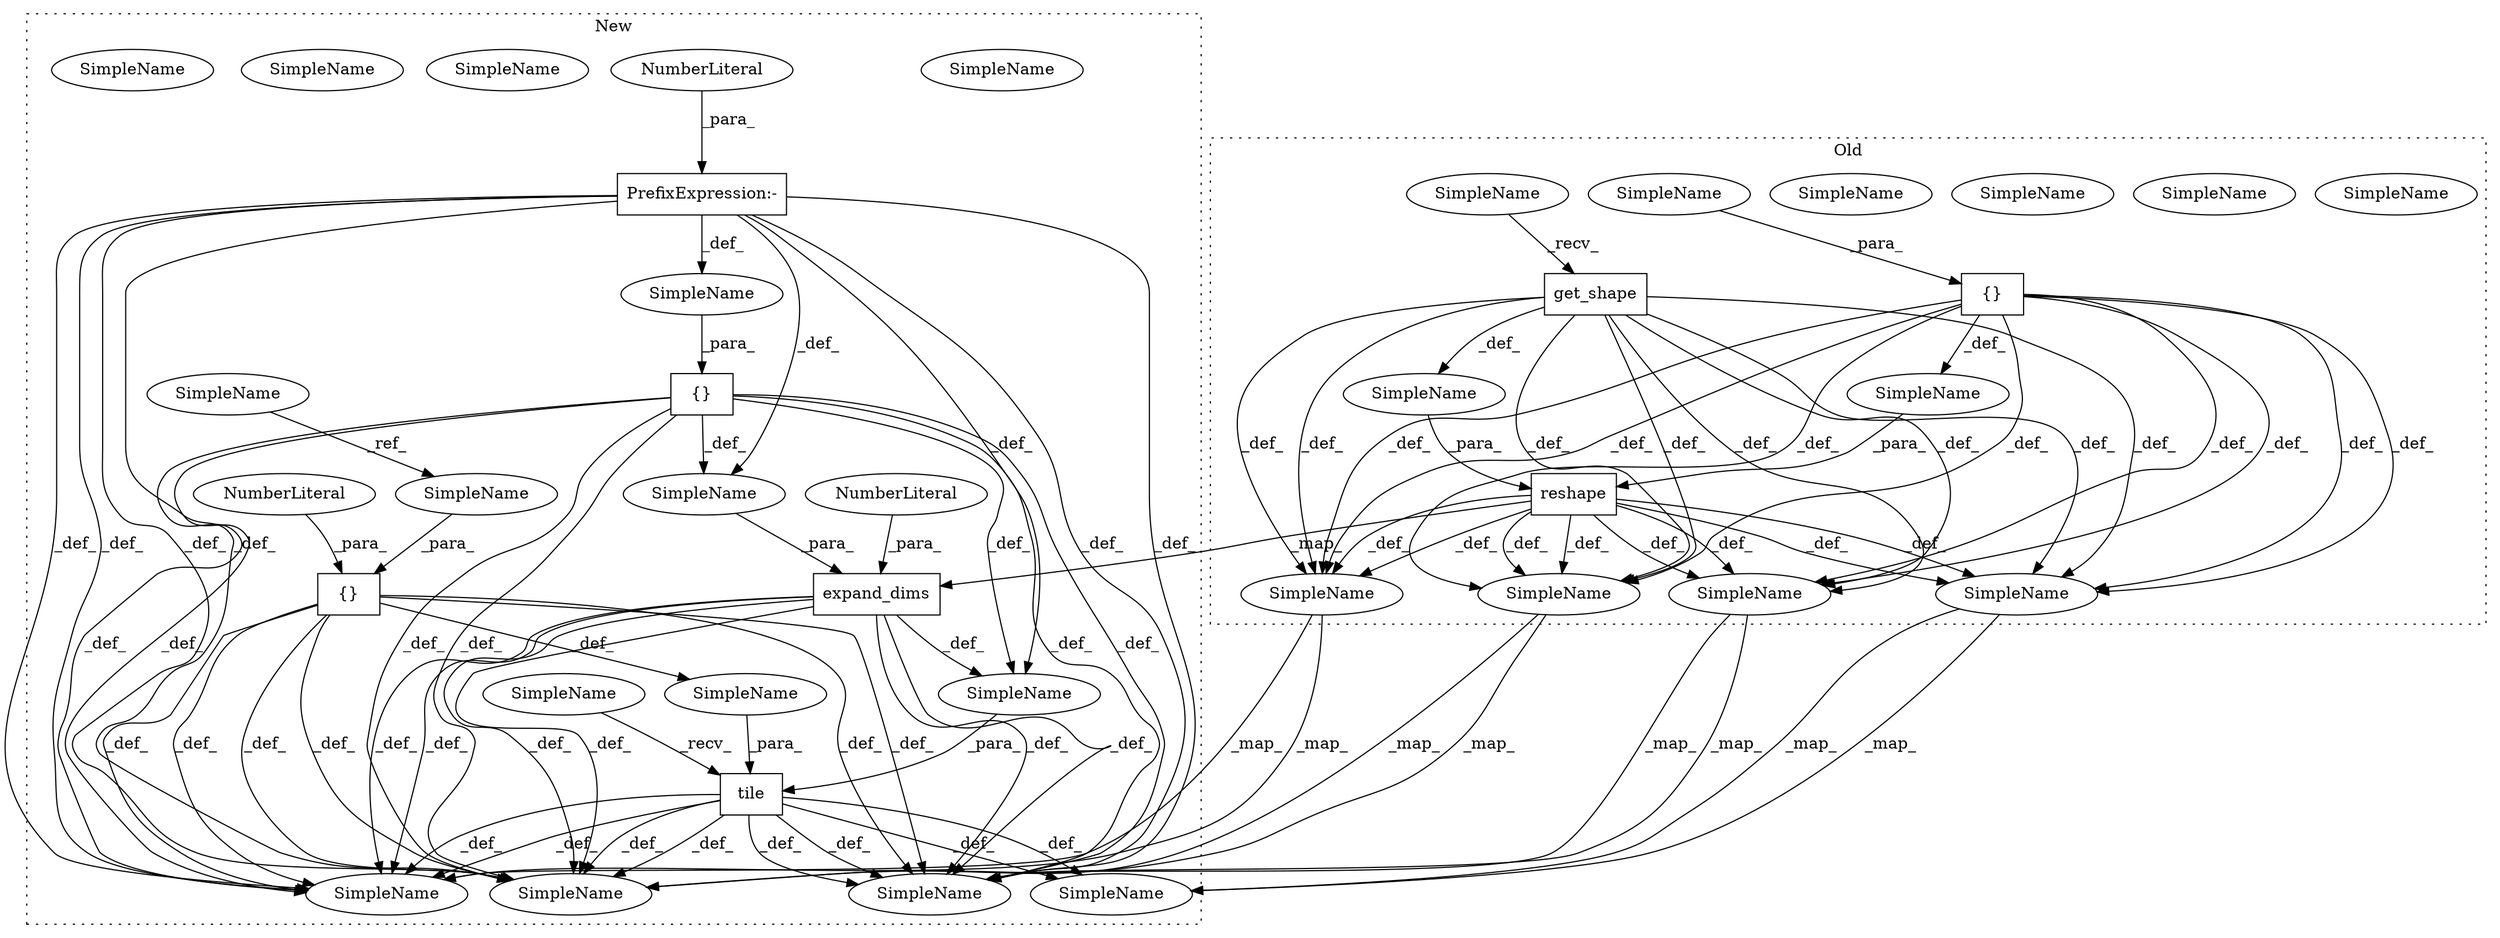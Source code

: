digraph G {
subgraph cluster0 {
1 [label="reshape" a="32" s="5327,5406" l="8,1" shape="box"];
4 [label="SimpleName" a="42" s="5503" l="9" shape="ellipse"];
7 [label="SimpleName" a="42" s="5503" l="9" shape="ellipse"];
10 [label="{}" a="4" s="5371,5381" l="1,1" shape="box"];
19 [label="SimpleName" a="42" s="" l="" shape="ellipse"];
20 [label="SimpleName" a="42" s="" l="" shape="ellipse"];
22 [label="get_shape" a="32" s="5395" l="11" shape="box"];
23 [label="SimpleName" a="42" s="6065" l="7" shape="ellipse"];
26 [label="SimpleName" a="42" s="6065" l="7" shape="ellipse"];
27 [label="SimpleName" a="42" s="6417" l="7" shape="ellipse"];
30 [label="SimpleName" a="42" s="6417" l="7" shape="ellipse"];
31 [label="SimpleName" a="42" s="6765" l="22" shape="ellipse"];
34 [label="SimpleName" a="42" s="6765" l="22" shape="ellipse"];
36 [label="SimpleName" a="42" s="5384" l="10" shape="ellipse"];
38 [label="SimpleName" a="42" s="5372" l="9" shape="ellipse"];
label = "Old";
style="dotted";
}
subgraph cluster1 {
2 [label="expand_dims" a="32" s="5343,5401" l="12,1" shape="box"];
3 [label="NumberLiteral" a="34" s="5400" l="1" shape="ellipse"];
5 [label="SimpleName" a="42" s="5522" l="9" shape="ellipse"];
6 [label="SimpleName" a="42" s="5522" l="9" shape="ellipse"];
8 [label="PrefixExpression:-" a="38" s="5395" l="1" shape="box"];
9 [label="NumberLiteral" a="34" s="5396" l="1" shape="ellipse"];
11 [label="{}" a="4" s="5394,5397" l="1,1" shape="box"];
12 [label="SimpleName" a="42" s="5253" l="9" shape="ellipse"];
13 [label="{}" a="4" s="5412,5424" l="1,1" shape="box"];
14 [label="NumberLiteral" a="34" s="5413" l="1" shape="ellipse"];
15 [label="SimpleName" a="42" s="" l="" shape="ellipse"];
16 [label="tile" a="32" s="5327,5425" l="5,1" shape="box"];
17 [label="SimpleName" a="42" s="" l="" shape="ellipse"];
18 [label="SimpleName" a="42" s="" l="" shape="ellipse"];
21 [label="SimpleName" a="42" s="" l="" shape="ellipse"];
24 [label="SimpleName" a="42" s="6084" l="7" shape="ellipse"];
25 [label="SimpleName" a="42" s="6084" l="7" shape="ellipse"];
28 [label="SimpleName" a="42" s="6436" l="7" shape="ellipse"];
29 [label="SimpleName" a="42" s="6436" l="7" shape="ellipse"];
32 [label="SimpleName" a="42" s="6795" l="22" shape="ellipse"];
33 [label="SimpleName" a="42" s="6795" l="22" shape="ellipse"];
35 [label="SimpleName" a="42" s="5316" l="10" shape="ellipse"];
37 [label="SimpleName" a="42" s="5415" l="9" shape="ellipse"];
label = "New";
style="dotted";
}
1 -> 7 [label="_def_"];
1 -> 7 [label="_def_"];
1 -> 26 [label="_def_"];
1 -> 30 [label="_def_"];
1 -> 34 [label="_def_"];
1 -> 2 [label="_map_"];
1 -> 26 [label="_def_"];
1 -> 30 [label="_def_"];
1 -> 34 [label="_def_"];
2 -> 15 [label="_def_"];
2 -> 25 [label="_def_"];
2 -> 29 [label="_def_"];
2 -> 25 [label="_def_"];
2 -> 33 [label="_def_"];
2 -> 33 [label="_def_"];
2 -> 29 [label="_def_"];
3 -> 2 [label="_para_"];
7 -> 6 [label="_map_"];
7 -> 6 [label="_map_"];
8 -> 21 [label="_def_"];
8 -> 25 [label="_def_"];
8 -> 29 [label="_def_"];
8 -> 25 [label="_def_"];
8 -> 18 [label="_def_"];
8 -> 29 [label="_def_"];
8 -> 33 [label="_def_"];
8 -> 33 [label="_def_"];
8 -> 15 [label="_def_"];
9 -> 8 [label="_para_"];
10 -> 26 [label="_def_"];
10 -> 34 [label="_def_"];
10 -> 7 [label="_def_"];
10 -> 30 [label="_def_"];
10 -> 30 [label="_def_"];
10 -> 26 [label="_def_"];
10 -> 19 [label="_def_"];
10 -> 34 [label="_def_"];
10 -> 7 [label="_def_"];
11 -> 15 [label="_def_"];
11 -> 25 [label="_def_"];
11 -> 29 [label="_def_"];
11 -> 29 [label="_def_"];
11 -> 18 [label="_def_"];
11 -> 25 [label="_def_"];
11 -> 33 [label="_def_"];
11 -> 33 [label="_def_"];
12 -> 37 [label="_ref_"];
13 -> 25 [label="_def_"];
13 -> 33 [label="_def_"];
13 -> 29 [label="_def_"];
13 -> 33 [label="_def_"];
13 -> 17 [label="_def_"];
13 -> 25 [label="_def_"];
13 -> 29 [label="_def_"];
14 -> 13 [label="_para_"];
15 -> 16 [label="_para_"];
16 -> 25 [label="_def_"];
16 -> 6 [label="_def_"];
16 -> 25 [label="_def_"];
16 -> 29 [label="_def_"];
16 -> 33 [label="_def_"];
16 -> 6 [label="_def_"];
16 -> 33 [label="_def_"];
16 -> 29 [label="_def_"];
17 -> 16 [label="_para_"];
18 -> 2 [label="_para_"];
19 -> 1 [label="_para_"];
20 -> 1 [label="_para_"];
21 -> 11 [label="_para_"];
22 -> 30 [label="_def_"];
22 -> 26 [label="_def_"];
22 -> 20 [label="_def_"];
22 -> 26 [label="_def_"];
22 -> 34 [label="_def_"];
22 -> 7 [label="_def_"];
22 -> 7 [label="_def_"];
22 -> 30 [label="_def_"];
22 -> 34 [label="_def_"];
26 -> 25 [label="_map_"];
26 -> 25 [label="_map_"];
30 -> 29 [label="_map_"];
30 -> 29 [label="_map_"];
34 -> 33 [label="_map_"];
34 -> 33 [label="_map_"];
35 -> 16 [label="_recv_"];
36 -> 22 [label="_recv_"];
37 -> 13 [label="_para_"];
38 -> 10 [label="_para_"];
}